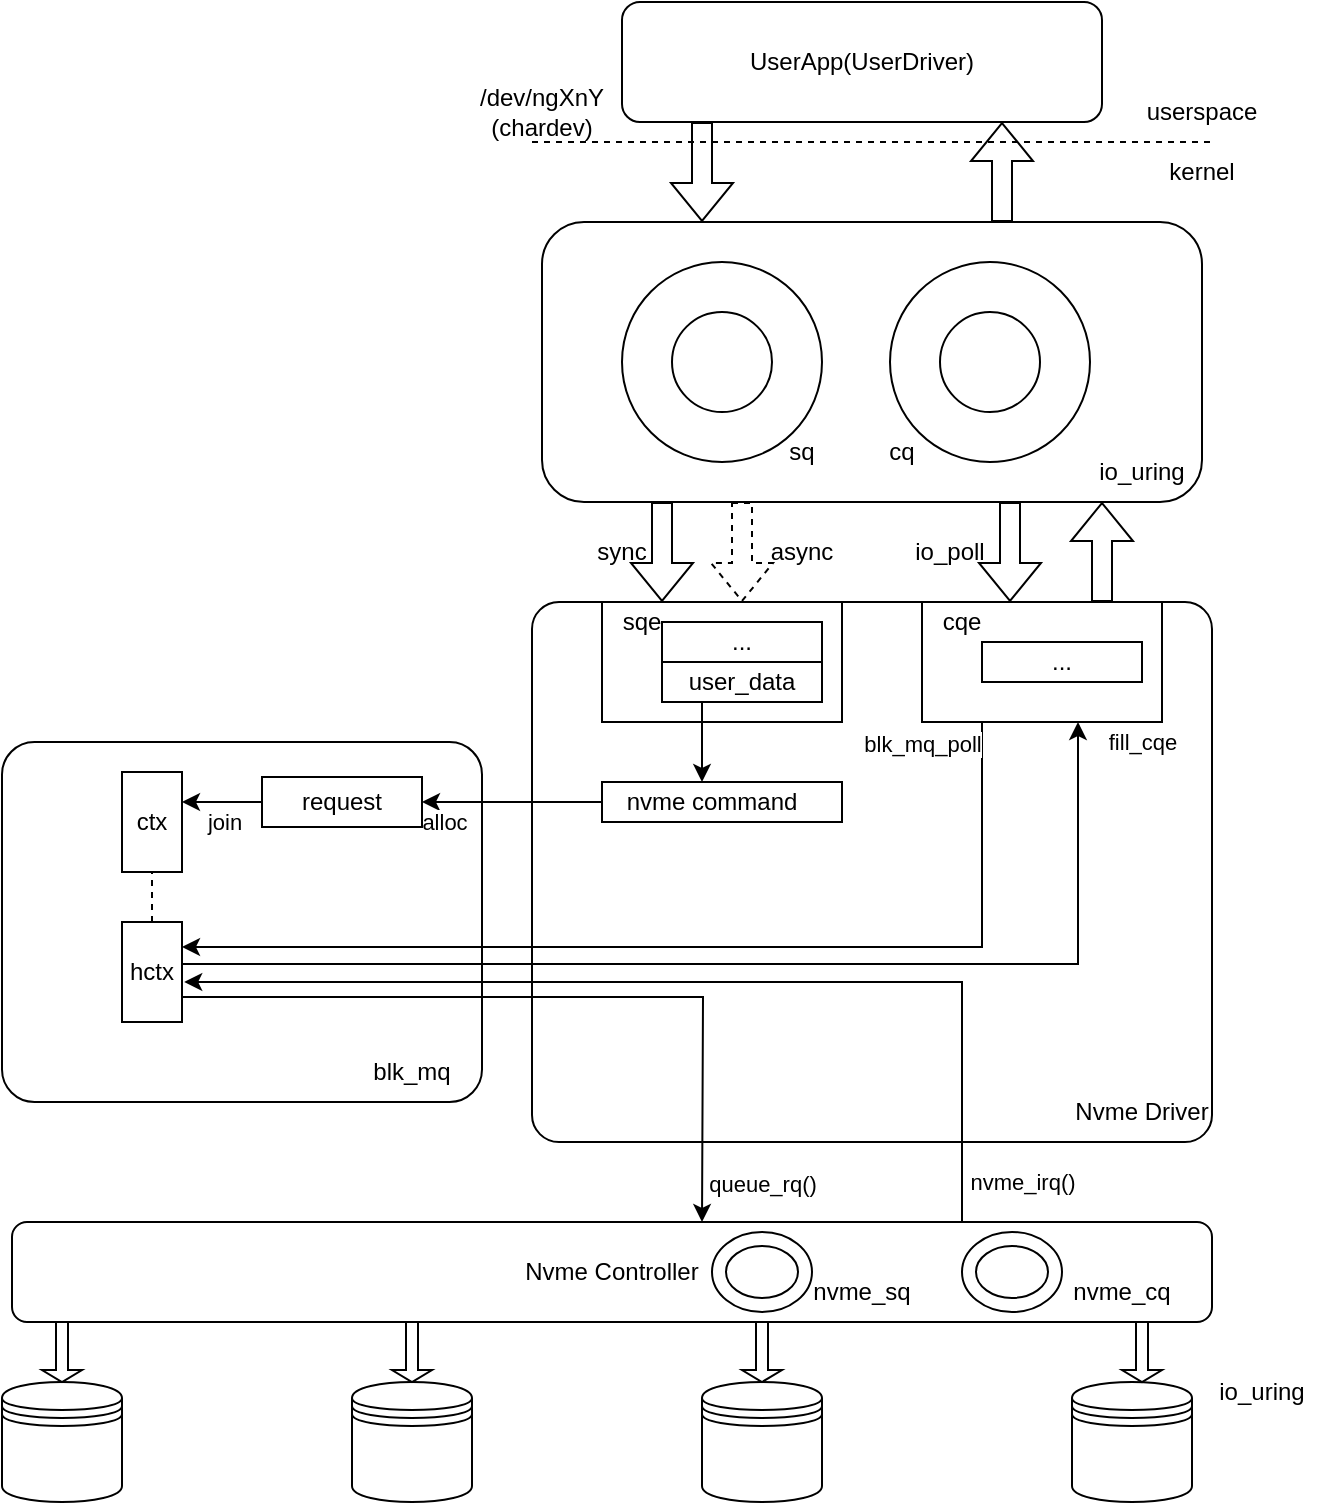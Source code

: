 <mxfile version="22.1.8" type="github" pages="2">
  <diagram name="第 1 页" id="iyDq_UkxGM9id6cZQhgn">
    <mxGraphModel dx="1060" dy="691" grid="1" gridSize="10" guides="1" tooltips="1" connect="1" arrows="1" fold="1" page="1" pageScale="1" pageWidth="827" pageHeight="1169" math="0" shadow="0">
      <root>
        <mxCell id="0" />
        <mxCell id="1" parent="0" />
        <mxCell id="6hvS7OCygKMQ1jNPc50P-6" value="" style="rounded=1;whiteSpace=wrap;html=1;" parent="1" vertex="1">
          <mxGeometry x="310" y="160" width="330" height="140" as="geometry" />
        </mxCell>
        <mxCell id="6hvS7OCygKMQ1jNPc50P-3" value="" style="endArrow=none;dashed=1;html=1;rounded=0;edgeStyle=orthogonalEdgeStyle;" parent="1" edge="1">
          <mxGeometry width="50" height="50" relative="1" as="geometry">
            <mxPoint x="305" y="120" as="sourcePoint" />
            <mxPoint x="645" y="120" as="targetPoint" />
          </mxGeometry>
        </mxCell>
        <mxCell id="6hvS7OCygKMQ1jNPc50P-4" value="" style="verticalLabelPosition=bottom;verticalAlign=top;html=1;shape=mxgraph.basic.donut;dx=25;" parent="1" vertex="1">
          <mxGeometry x="350" y="180" width="100" height="100" as="geometry" />
        </mxCell>
        <mxCell id="6hvS7OCygKMQ1jNPc50P-5" value="" style="verticalLabelPosition=bottom;verticalAlign=top;html=1;shape=mxgraph.basic.donut;dx=25;" parent="1" vertex="1">
          <mxGeometry x="484" y="180" width="100" height="100" as="geometry" />
        </mxCell>
        <mxCell id="6hvS7OCygKMQ1jNPc50P-7" value="io_uring" style="text;html=1;strokeColor=none;fillColor=none;align=center;verticalAlign=middle;whiteSpace=wrap;rounded=0;" parent="1" vertex="1">
          <mxGeometry x="580" y="270" width="60" height="30" as="geometry" />
        </mxCell>
        <mxCell id="6hvS7OCygKMQ1jNPc50P-8" value="" style="shape=flexArrow;endArrow=classic;html=1;rounded=0;edgeStyle=orthogonalEdgeStyle;" parent="1" edge="1">
          <mxGeometry width="50" height="50" relative="1" as="geometry">
            <mxPoint x="540" y="160" as="sourcePoint" />
            <mxPoint x="540" y="110" as="targetPoint" />
          </mxGeometry>
        </mxCell>
        <mxCell id="6hvS7OCygKMQ1jNPc50P-9" value="sq" style="text;html=1;strokeColor=none;fillColor=none;align=center;verticalAlign=middle;whiteSpace=wrap;rounded=0;" parent="1" vertex="1">
          <mxGeometry x="410" y="260" width="60" height="30" as="geometry" />
        </mxCell>
        <mxCell id="6hvS7OCygKMQ1jNPc50P-11" value="cq" style="text;html=1;strokeColor=none;fillColor=none;align=center;verticalAlign=middle;whiteSpace=wrap;rounded=0;" parent="1" vertex="1">
          <mxGeometry x="460" y="260" width="60" height="30" as="geometry" />
        </mxCell>
        <mxCell id="6hvS7OCygKMQ1jNPc50P-12" value="userspace" style="text;html=1;strokeColor=none;fillColor=none;align=center;verticalAlign=middle;whiteSpace=wrap;rounded=0;" parent="1" vertex="1">
          <mxGeometry x="610" y="90" width="60" height="30" as="geometry" />
        </mxCell>
        <mxCell id="6hvS7OCygKMQ1jNPc50P-13" value="kernel" style="text;html=1;strokeColor=none;fillColor=none;align=center;verticalAlign=middle;whiteSpace=wrap;rounded=0;" parent="1" vertex="1">
          <mxGeometry x="610" y="120" width="60" height="30" as="geometry" />
        </mxCell>
        <mxCell id="6hvS7OCygKMQ1jNPc50P-14" value="" style="shape=flexArrow;endArrow=classic;html=1;rounded=0;edgeStyle=orthogonalEdgeStyle;" parent="1" edge="1">
          <mxGeometry width="50" height="50" relative="1" as="geometry">
            <mxPoint x="390" y="110" as="sourcePoint" />
            <mxPoint x="390" y="160" as="targetPoint" />
          </mxGeometry>
        </mxCell>
        <mxCell id="6hvS7OCygKMQ1jNPc50P-15" value="/dev/ngXnY&lt;br&gt;(chardev)" style="text;html=1;strokeColor=none;fillColor=none;align=center;verticalAlign=middle;whiteSpace=wrap;rounded=0;" parent="1" vertex="1">
          <mxGeometry x="280" y="90" width="60" height="30" as="geometry" />
        </mxCell>
        <mxCell id="6hvS7OCygKMQ1jNPc50P-17" value="UserApp(UserDriver)" style="rounded=1;whiteSpace=wrap;html=1;" parent="1" vertex="1">
          <mxGeometry x="350" y="50" width="240" height="60" as="geometry" />
        </mxCell>
        <mxCell id="6hvS7OCygKMQ1jNPc50P-19" value="" style="shape=flexArrow;endArrow=classic;html=1;rounded=0;edgeStyle=orthogonalEdgeStyle;" parent="1" edge="1">
          <mxGeometry width="50" height="50" relative="1" as="geometry">
            <mxPoint x="370" y="300" as="sourcePoint" />
            <mxPoint x="370" y="350" as="targetPoint" />
          </mxGeometry>
        </mxCell>
        <mxCell id="6hvS7OCygKMQ1jNPc50P-20" value="" style="rounded=1;whiteSpace=wrap;html=1;arcSize=5;" parent="1" vertex="1">
          <mxGeometry x="305" y="350" width="340" height="270" as="geometry" />
        </mxCell>
        <mxCell id="6hvS7OCygKMQ1jNPc50P-21" value="Nvme Driver" style="text;html=1;strokeColor=none;fillColor=none;align=center;verticalAlign=middle;whiteSpace=wrap;rounded=0;" parent="1" vertex="1">
          <mxGeometry x="575" y="590" width="70" height="30" as="geometry" />
        </mxCell>
        <mxCell id="8pMFezmvT_dY_zQzWqSS-1" value="" style="shape=flexArrow;endArrow=classic;html=1;rounded=0;edgeStyle=orthogonalEdgeStyle;dashed=1;" edge="1" parent="1">
          <mxGeometry width="50" height="50" relative="1" as="geometry">
            <mxPoint x="410" y="300" as="sourcePoint" />
            <mxPoint x="410" y="350" as="targetPoint" />
          </mxGeometry>
        </mxCell>
        <mxCell id="8pMFezmvT_dY_zQzWqSS-2" value="sync" style="text;html=1;strokeColor=none;fillColor=none;align=center;verticalAlign=middle;whiteSpace=wrap;rounded=0;" vertex="1" parent="1">
          <mxGeometry x="320" y="310" width="60" height="30" as="geometry" />
        </mxCell>
        <mxCell id="8pMFezmvT_dY_zQzWqSS-3" value="async" style="text;html=1;strokeColor=none;fillColor=none;align=center;verticalAlign=middle;whiteSpace=wrap;rounded=0;" vertex="1" parent="1">
          <mxGeometry x="410" y="310" width="60" height="30" as="geometry" />
        </mxCell>
        <mxCell id="8pMFezmvT_dY_zQzWqSS-5" value="" style="rounded=0;whiteSpace=wrap;html=1;movable=0;resizable=0;rotatable=0;deletable=0;editable=0;locked=1;connectable=0;" vertex="1" parent="1">
          <mxGeometry x="340" y="350" width="120" height="60" as="geometry" />
        </mxCell>
        <mxCell id="8pMFezmvT_dY_zQzWqSS-6" value="sqe" style="text;html=1;strokeColor=none;fillColor=none;align=center;verticalAlign=middle;whiteSpace=wrap;rounded=0;" vertex="1" parent="1">
          <mxGeometry x="340" y="350" width="40" height="20" as="geometry" />
        </mxCell>
        <mxCell id="8pMFezmvT_dY_zQzWqSS-7" value="..." style="rounded=0;whiteSpace=wrap;html=1;" vertex="1" parent="1">
          <mxGeometry x="370" y="360" width="80" height="20" as="geometry" />
        </mxCell>
        <mxCell id="8pMFezmvT_dY_zQzWqSS-8" value="user_data" style="rounded=0;whiteSpace=wrap;html=1;" vertex="1" parent="1">
          <mxGeometry x="370" y="380" width="80" height="20" as="geometry" />
        </mxCell>
        <mxCell id="8pMFezmvT_dY_zQzWqSS-10" value="" style="endArrow=classic;html=1;rounded=0;edgeStyle=orthogonalEdgeStyle;exitX=0.25;exitY=1;exitDx=0;exitDy=0;" edge="1" parent="1" source="8pMFezmvT_dY_zQzWqSS-8">
          <mxGeometry width="50" height="50" relative="1" as="geometry">
            <mxPoint x="500" y="510" as="sourcePoint" />
            <mxPoint x="390" y="440" as="targetPoint" />
            <Array as="points" />
          </mxGeometry>
        </mxCell>
        <mxCell id="8pMFezmvT_dY_zQzWqSS-11" value="" style="rounded=0;whiteSpace=wrap;html=1;" vertex="1" parent="1">
          <mxGeometry x="340" y="440" width="120" height="20" as="geometry" />
        </mxCell>
        <mxCell id="8pMFezmvT_dY_zQzWqSS-12" value="nvme command" style="text;html=1;strokeColor=none;fillColor=none;align=center;verticalAlign=middle;whiteSpace=wrap;rounded=0;" vertex="1" parent="1">
          <mxGeometry x="350" y="440" width="90" height="20" as="geometry" />
        </mxCell>
        <mxCell id="8pMFezmvT_dY_zQzWqSS-13" value="" style="rounded=1;whiteSpace=wrap;html=1;arcSize=9;" vertex="1" parent="1">
          <mxGeometry x="40" y="420" width="240" height="180" as="geometry" />
        </mxCell>
        <mxCell id="8pMFezmvT_dY_zQzWqSS-15" value="blk_mq" style="text;html=1;strokeColor=none;fillColor=none;align=center;verticalAlign=middle;whiteSpace=wrap;rounded=0;" vertex="1" parent="1">
          <mxGeometry x="210" y="570" width="70" height="30" as="geometry" />
        </mxCell>
        <mxCell id="8pMFezmvT_dY_zQzWqSS-16" value="" style="endArrow=classic;html=1;rounded=0;edgeStyle=orthogonalEdgeStyle;exitX=0;exitY=0.5;exitDx=0;exitDy=0;entryX=1;entryY=0.5;entryDx=0;entryDy=0;" edge="1" parent="1" source="8pMFezmvT_dY_zQzWqSS-11" target="8pMFezmvT_dY_zQzWqSS-19">
          <mxGeometry width="50" height="50" relative="1" as="geometry">
            <mxPoint x="160" y="270" as="sourcePoint" />
            <mxPoint x="150" y="400" as="targetPoint" />
            <Array as="points" />
          </mxGeometry>
        </mxCell>
        <mxCell id="8pMFezmvT_dY_zQzWqSS-20" value="alloc&lt;br&gt;" style="edgeLabel;html=1;align=center;verticalAlign=middle;resizable=0;points=[];" vertex="1" connectable="0" parent="8pMFezmvT_dY_zQzWqSS-16">
          <mxGeometry x="0.037" relative="1" as="geometry">
            <mxPoint x="-33" y="10" as="offset" />
          </mxGeometry>
        </mxCell>
        <mxCell id="8pMFezmvT_dY_zQzWqSS-17" value="ctx" style="rounded=0;whiteSpace=wrap;html=1;" vertex="1" parent="1">
          <mxGeometry x="100" y="435" width="30" height="50" as="geometry" />
        </mxCell>
        <mxCell id="8pMFezmvT_dY_zQzWqSS-25" style="edgeStyle=orthogonalEdgeStyle;rounded=0;orthogonalLoop=1;jettySize=auto;html=1;exitX=1;exitY=0.75;exitDx=0;exitDy=0;" edge="1" parent="1" source="8pMFezmvT_dY_zQzWqSS-18">
          <mxGeometry relative="1" as="geometry">
            <mxPoint x="390" y="660" as="targetPoint" />
          </mxGeometry>
        </mxCell>
        <mxCell id="8pMFezmvT_dY_zQzWqSS-26" value="queue_rq()" style="edgeLabel;html=1;align=center;verticalAlign=middle;resizable=0;points=[];" vertex="1" connectable="0" parent="8pMFezmvT_dY_zQzWqSS-25">
          <mxGeometry x="0.908" y="-2" relative="1" as="geometry">
            <mxPoint x="32" y="-2" as="offset" />
          </mxGeometry>
        </mxCell>
        <mxCell id="8pMFezmvT_dY_zQzWqSS-18" value="hctx" style="rounded=0;whiteSpace=wrap;html=1;" vertex="1" parent="1">
          <mxGeometry x="100" y="510" width="30" height="50" as="geometry" />
        </mxCell>
        <mxCell id="8pMFezmvT_dY_zQzWqSS-19" value="request" style="rounded=0;whiteSpace=wrap;html=1;" vertex="1" parent="1">
          <mxGeometry x="170" y="437.5" width="80" height="25" as="geometry" />
        </mxCell>
        <mxCell id="8pMFezmvT_dY_zQzWqSS-21" value="" style="endArrow=classic;html=1;rounded=0;edgeStyle=orthogonalEdgeStyle;" edge="1" parent="1">
          <mxGeometry width="50" height="50" relative="1" as="geometry">
            <mxPoint x="170" y="450" as="sourcePoint" />
            <mxPoint x="130" y="450" as="targetPoint" />
            <Array as="points" />
          </mxGeometry>
        </mxCell>
        <mxCell id="8pMFezmvT_dY_zQzWqSS-22" value="join" style="edgeLabel;html=1;align=center;verticalAlign=middle;resizable=0;points=[];" vertex="1" connectable="0" parent="8pMFezmvT_dY_zQzWqSS-21">
          <mxGeometry x="0.037" relative="1" as="geometry">
            <mxPoint x="1" y="10" as="offset" />
          </mxGeometry>
        </mxCell>
        <mxCell id="8pMFezmvT_dY_zQzWqSS-24" value="" style="endArrow=none;dashed=1;html=1;rounded=0;edgeStyle=orthogonalEdgeStyle;exitX=0.5;exitY=0;exitDx=0;exitDy=0;entryX=0.5;entryY=1;entryDx=0;entryDy=0;" edge="1" parent="1" source="8pMFezmvT_dY_zQzWqSS-18" target="8pMFezmvT_dY_zQzWqSS-17">
          <mxGeometry width="50" height="50" relative="1" as="geometry">
            <mxPoint x="290" y="650" as="sourcePoint" />
            <mxPoint x="340" y="600" as="targetPoint" />
          </mxGeometry>
        </mxCell>
        <mxCell id="8pMFezmvT_dY_zQzWqSS-27" value="Nvme Controller" style="rounded=1;whiteSpace=wrap;html=1;movable=0;resizable=0;rotatable=0;deletable=0;editable=0;locked=1;connectable=0;" vertex="1" parent="1">
          <mxGeometry x="45" y="660" width="600" height="50" as="geometry" />
        </mxCell>
        <mxCell id="8pMFezmvT_dY_zQzWqSS-28" value="" style="shape=datastore;whiteSpace=wrap;html=1;" vertex="1" parent="1">
          <mxGeometry x="40" y="740" width="60" height="60" as="geometry" />
        </mxCell>
        <mxCell id="8pMFezmvT_dY_zQzWqSS-29" value="" style="shape=datastore;whiteSpace=wrap;html=1;" vertex="1" parent="1">
          <mxGeometry x="215" y="740" width="60" height="60" as="geometry" />
        </mxCell>
        <mxCell id="8pMFezmvT_dY_zQzWqSS-30" value="" style="shape=datastore;whiteSpace=wrap;html=1;" vertex="1" parent="1">
          <mxGeometry x="390" y="740" width="60" height="60" as="geometry" />
        </mxCell>
        <mxCell id="8pMFezmvT_dY_zQzWqSS-31" value="" style="shape=datastore;whiteSpace=wrap;html=1;" vertex="1" parent="1">
          <mxGeometry x="575" y="740" width="60" height="60" as="geometry" />
        </mxCell>
        <mxCell id="8pMFezmvT_dY_zQzWqSS-32" value="" style="shape=singleArrow;direction=south;whiteSpace=wrap;html=1;" vertex="1" parent="1">
          <mxGeometry x="60" y="710" width="20" height="30" as="geometry" />
        </mxCell>
        <mxCell id="8pMFezmvT_dY_zQzWqSS-33" value="" style="shape=singleArrow;direction=south;whiteSpace=wrap;html=1;" vertex="1" parent="1">
          <mxGeometry x="235" y="710" width="20" height="30" as="geometry" />
        </mxCell>
        <mxCell id="8pMFezmvT_dY_zQzWqSS-34" value="" style="shape=singleArrow;direction=south;whiteSpace=wrap;html=1;" vertex="1" parent="1">
          <mxGeometry x="410" y="710" width="20" height="30" as="geometry" />
        </mxCell>
        <mxCell id="8pMFezmvT_dY_zQzWqSS-35" value="" style="shape=singleArrow;direction=south;whiteSpace=wrap;html=1;" vertex="1" parent="1">
          <mxGeometry x="600" y="710" width="20" height="30" as="geometry" />
        </mxCell>
        <mxCell id="8pMFezmvT_dY_zQzWqSS-39" value="io_uring" style="text;html=1;strokeColor=none;fillColor=none;align=center;verticalAlign=middle;whiteSpace=wrap;rounded=0;" vertex="1" parent="1">
          <mxGeometry x="640" y="730" width="60" height="30" as="geometry" />
        </mxCell>
        <mxCell id="8pMFezmvT_dY_zQzWqSS-40" value="nvme_sq" style="text;html=1;strokeColor=none;fillColor=none;align=center;verticalAlign=middle;whiteSpace=wrap;rounded=0;" vertex="1" parent="1">
          <mxGeometry x="440" y="680" width="60" height="30" as="geometry" />
        </mxCell>
        <mxCell id="8pMFezmvT_dY_zQzWqSS-41" value="nvme_cq" style="text;html=1;strokeColor=none;fillColor=none;align=center;verticalAlign=middle;whiteSpace=wrap;rounded=0;" vertex="1" parent="1">
          <mxGeometry x="570" y="680" width="60" height="30" as="geometry" />
        </mxCell>
        <mxCell id="8pMFezmvT_dY_zQzWqSS-43" value="" style="verticalLabelPosition=bottom;verticalAlign=top;html=1;shape=mxgraph.basic.donut;dx=7;movable=1;resizable=1;rotatable=1;deletable=1;editable=1;locked=0;connectable=1;" vertex="1" parent="1">
          <mxGeometry x="395" y="665" width="50" height="40" as="geometry" />
        </mxCell>
        <mxCell id="8pMFezmvT_dY_zQzWqSS-44" value="" style="verticalLabelPosition=bottom;verticalAlign=top;html=1;shape=mxgraph.basic.donut;dx=7;movable=1;resizable=1;rotatable=1;deletable=1;editable=1;locked=0;connectable=1;" vertex="1" parent="1">
          <mxGeometry x="520" y="665" width="50" height="40" as="geometry" />
        </mxCell>
        <mxCell id="8pMFezmvT_dY_zQzWqSS-45" style="edgeStyle=orthogonalEdgeStyle;rounded=0;orthogonalLoop=1;jettySize=auto;html=1;entryX=1.037;entryY=0.609;entryDx=0;entryDy=0;entryPerimeter=0;" edge="1" parent="1" target="8pMFezmvT_dY_zQzWqSS-18">
          <mxGeometry relative="1" as="geometry">
            <mxPoint x="130" y="542" as="targetPoint" />
            <mxPoint x="520" y="660" as="sourcePoint" />
            <Array as="points">
              <mxPoint x="520" y="540" />
              <mxPoint x="131" y="540" />
            </Array>
          </mxGeometry>
        </mxCell>
        <mxCell id="8pMFezmvT_dY_zQzWqSS-46" value="nvme_irq()" style="edgeLabel;html=1;align=center;verticalAlign=middle;resizable=0;points=[];" vertex="1" connectable="0" parent="8pMFezmvT_dY_zQzWqSS-45">
          <mxGeometry x="0.908" y="-2" relative="1" as="geometry">
            <mxPoint x="396" y="102" as="offset" />
          </mxGeometry>
        </mxCell>
        <mxCell id="8pMFezmvT_dY_zQzWqSS-48" value="" style="shape=flexArrow;endArrow=classic;html=1;rounded=0;edgeStyle=orthogonalEdgeStyle;" edge="1" parent="1">
          <mxGeometry width="50" height="50" relative="1" as="geometry">
            <mxPoint x="544" y="300" as="sourcePoint" />
            <mxPoint x="544" y="350" as="targetPoint" />
          </mxGeometry>
        </mxCell>
        <mxCell id="8pMFezmvT_dY_zQzWqSS-51" value="io_poll" style="text;html=1;strokeColor=none;fillColor=none;align=center;verticalAlign=middle;whiteSpace=wrap;rounded=0;" vertex="1" parent="1">
          <mxGeometry x="484" y="310" width="60" height="30" as="geometry" />
        </mxCell>
        <mxCell id="8pMFezmvT_dY_zQzWqSS-52" value="" style="rounded=0;whiteSpace=wrap;html=1;" vertex="1" parent="1">
          <mxGeometry x="500" y="350" width="120" height="60" as="geometry" />
        </mxCell>
        <mxCell id="8pMFezmvT_dY_zQzWqSS-53" value="cqe" style="text;html=1;strokeColor=none;fillColor=none;align=center;verticalAlign=middle;whiteSpace=wrap;rounded=0;" vertex="1" parent="1">
          <mxGeometry x="500" y="350" width="40" height="20" as="geometry" />
        </mxCell>
        <mxCell id="8pMFezmvT_dY_zQzWqSS-54" value="" style="shape=flexArrow;endArrow=classic;html=1;rounded=0;edgeStyle=orthogonalEdgeStyle;" edge="1" parent="1">
          <mxGeometry width="50" height="50" relative="1" as="geometry">
            <mxPoint x="590" y="350" as="sourcePoint" />
            <mxPoint x="590" y="300" as="targetPoint" />
          </mxGeometry>
        </mxCell>
        <mxCell id="8pMFezmvT_dY_zQzWqSS-55" value="" style="endArrow=classic;html=1;rounded=0;edgeStyle=orthogonalEdgeStyle;exitX=0.25;exitY=1;exitDx=0;exitDy=0;entryX=1;entryY=0.25;entryDx=0;entryDy=0;" edge="1" parent="1" source="8pMFezmvT_dY_zQzWqSS-52" target="8pMFezmvT_dY_zQzWqSS-18">
          <mxGeometry width="50" height="50" relative="1" as="geometry">
            <mxPoint x="508.74" y="484.51" as="sourcePoint" />
            <mxPoint x="660.851" y="460" as="targetPoint" />
          </mxGeometry>
        </mxCell>
        <mxCell id="8pMFezmvT_dY_zQzWqSS-56" value="blk_mq_poll" style="edgeLabel;html=1;align=center;verticalAlign=middle;resizable=0;points=[];" vertex="1" connectable="0" parent="8pMFezmvT_dY_zQzWqSS-55">
          <mxGeometry x="-0.9" y="3" relative="1" as="geometry">
            <mxPoint x="-33" y="-15" as="offset" />
          </mxGeometry>
        </mxCell>
        <mxCell id="8pMFezmvT_dY_zQzWqSS-57" value="" style="endArrow=classic;html=1;rounded=0;edgeStyle=orthogonalEdgeStyle;" edge="1" parent="1">
          <mxGeometry width="50" height="50" relative="1" as="geometry">
            <mxPoint x="130" y="530" as="sourcePoint" />
            <mxPoint x="578" y="410" as="targetPoint" />
            <Array as="points">
              <mxPoint x="130" y="531" />
              <mxPoint x="578" y="531" />
            </Array>
          </mxGeometry>
        </mxCell>
        <mxCell id="8pMFezmvT_dY_zQzWqSS-58" value="fill_cqe" style="edgeLabel;html=1;align=center;verticalAlign=middle;resizable=0;points=[];" vertex="1" connectable="0" parent="8pMFezmvT_dY_zQzWqSS-57">
          <mxGeometry x="-0.9" y="3" relative="1" as="geometry">
            <mxPoint x="452" y="-108" as="offset" />
          </mxGeometry>
        </mxCell>
        <mxCell id="8pMFezmvT_dY_zQzWqSS-59" value="..." style="rounded=0;whiteSpace=wrap;html=1;" vertex="1" parent="1">
          <mxGeometry x="530" y="370" width="80" height="20" as="geometry" />
        </mxCell>
      </root>
    </mxGraphModel>
  </diagram>
  <diagram id="s5LW_FPPLR0F7l7ZSowT" name="第 2 页">
    <mxGraphModel dx="954" dy="622" grid="1" gridSize="10" guides="1" tooltips="1" connect="1" arrows="1" fold="1" page="1" pageScale="1" pageWidth="827" pageHeight="1169" math="0" shadow="0">
      <root>
        <mxCell id="0" />
        <mxCell id="1" parent="0" />
        <mxCell id="juonyj_XO2zO8RrftihH-1" value="" style="rounded=1;whiteSpace=wrap;html=1;" vertex="1" parent="1">
          <mxGeometry x="310" y="160" width="330" height="140" as="geometry" />
        </mxCell>
        <mxCell id="juonyj_XO2zO8RrftihH-2" value="" style="endArrow=none;dashed=1;html=1;rounded=0;edgeStyle=orthogonalEdgeStyle;" edge="1" parent="1">
          <mxGeometry width="50" height="50" relative="1" as="geometry">
            <mxPoint x="305" y="120" as="sourcePoint" />
            <mxPoint x="645" y="120" as="targetPoint" />
          </mxGeometry>
        </mxCell>
        <mxCell id="juonyj_XO2zO8RrftihH-3" value="" style="verticalLabelPosition=bottom;verticalAlign=top;html=1;shape=mxgraph.basic.donut;dx=25;" vertex="1" parent="1">
          <mxGeometry x="350" y="180" width="100" height="100" as="geometry" />
        </mxCell>
        <mxCell id="juonyj_XO2zO8RrftihH-4" value="" style="verticalLabelPosition=bottom;verticalAlign=top;html=1;shape=mxgraph.basic.donut;dx=25;" vertex="1" parent="1">
          <mxGeometry x="484" y="180" width="100" height="100" as="geometry" />
        </mxCell>
        <mxCell id="juonyj_XO2zO8RrftihH-5" value="io_uring" style="text;html=1;strokeColor=none;fillColor=none;align=center;verticalAlign=middle;whiteSpace=wrap;rounded=0;" vertex="1" parent="1">
          <mxGeometry x="580" y="270" width="60" height="30" as="geometry" />
        </mxCell>
        <mxCell id="juonyj_XO2zO8RrftihH-6" value="" style="shape=flexArrow;endArrow=classic;html=1;rounded=0;edgeStyle=orthogonalEdgeStyle;" edge="1" parent="1">
          <mxGeometry width="50" height="50" relative="1" as="geometry">
            <mxPoint x="540" y="160" as="sourcePoint" />
            <mxPoint x="540" y="110" as="targetPoint" />
          </mxGeometry>
        </mxCell>
        <mxCell id="juonyj_XO2zO8RrftihH-7" value="sq" style="text;html=1;strokeColor=none;fillColor=none;align=center;verticalAlign=middle;whiteSpace=wrap;rounded=0;" vertex="1" parent="1">
          <mxGeometry x="410" y="260" width="60" height="30" as="geometry" />
        </mxCell>
        <mxCell id="juonyj_XO2zO8RrftihH-8" value="cq" style="text;html=1;strokeColor=none;fillColor=none;align=center;verticalAlign=middle;whiteSpace=wrap;rounded=0;" vertex="1" parent="1">
          <mxGeometry x="460" y="260" width="60" height="30" as="geometry" />
        </mxCell>
        <mxCell id="juonyj_XO2zO8RrftihH-9" value="userspace" style="text;html=1;strokeColor=none;fillColor=none;align=center;verticalAlign=middle;whiteSpace=wrap;rounded=0;" vertex="1" parent="1">
          <mxGeometry x="610" y="90" width="60" height="30" as="geometry" />
        </mxCell>
        <mxCell id="juonyj_XO2zO8RrftihH-10" value="kernel" style="text;html=1;strokeColor=none;fillColor=none;align=center;verticalAlign=middle;whiteSpace=wrap;rounded=0;" vertex="1" parent="1">
          <mxGeometry x="610" y="120" width="60" height="30" as="geometry" />
        </mxCell>
        <mxCell id="juonyj_XO2zO8RrftihH-11" value="" style="shape=flexArrow;endArrow=classic;html=1;rounded=0;edgeStyle=orthogonalEdgeStyle;" edge="1" parent="1">
          <mxGeometry width="50" height="50" relative="1" as="geometry">
            <mxPoint x="390" y="110" as="sourcePoint" />
            <mxPoint x="390" y="160" as="targetPoint" />
          </mxGeometry>
        </mxCell>
        <mxCell id="juonyj_XO2zO8RrftihH-12" value="/dev/nvmeXnYqZ&lt;br&gt;(chardev)" style="text;html=1;strokeColor=none;fillColor=none;align=center;verticalAlign=middle;whiteSpace=wrap;rounded=0;" vertex="1" parent="1">
          <mxGeometry x="270" y="90" width="60" height="30" as="geometry" />
        </mxCell>
        <mxCell id="juonyj_XO2zO8RrftihH-13" value="UserApp(UserDriver)" style="rounded=1;whiteSpace=wrap;html=1;" vertex="1" parent="1">
          <mxGeometry x="350" y="50" width="240" height="60" as="geometry" />
        </mxCell>
        <mxCell id="juonyj_XO2zO8RrftihH-14" value="" style="shape=flexArrow;endArrow=classic;html=1;rounded=0;edgeStyle=orthogonalEdgeStyle;" edge="1" parent="1">
          <mxGeometry width="50" height="50" relative="1" as="geometry">
            <mxPoint x="370" y="300" as="sourcePoint" />
            <mxPoint x="370" y="350" as="targetPoint" />
          </mxGeometry>
        </mxCell>
        <mxCell id="juonyj_XO2zO8RrftihH-15" value="" style="rounded=1;whiteSpace=wrap;html=1;arcSize=5;" vertex="1" parent="1">
          <mxGeometry x="40" y="350" width="605" height="270" as="geometry" />
        </mxCell>
        <mxCell id="juonyj_XO2zO8RrftihH-16" value="Nvme Driver" style="text;html=1;strokeColor=none;fillColor=none;align=center;verticalAlign=middle;whiteSpace=wrap;rounded=0;" vertex="1" parent="1">
          <mxGeometry x="575" y="590" width="70" height="30" as="geometry" />
        </mxCell>
        <mxCell id="juonyj_XO2zO8RrftihH-17" value="" style="shape=flexArrow;endArrow=classic;html=1;rounded=0;edgeStyle=orthogonalEdgeStyle;dashed=1;" edge="1" parent="1">
          <mxGeometry width="50" height="50" relative="1" as="geometry">
            <mxPoint x="410" y="300" as="sourcePoint" />
            <mxPoint x="410" y="350" as="targetPoint" />
          </mxGeometry>
        </mxCell>
        <mxCell id="juonyj_XO2zO8RrftihH-18" value="sync" style="text;html=1;strokeColor=none;fillColor=none;align=center;verticalAlign=middle;whiteSpace=wrap;rounded=0;" vertex="1" parent="1">
          <mxGeometry x="320" y="310" width="60" height="30" as="geometry" />
        </mxCell>
        <mxCell id="juonyj_XO2zO8RrftihH-19" value="async" style="text;html=1;strokeColor=none;fillColor=none;align=center;verticalAlign=middle;whiteSpace=wrap;rounded=0;" vertex="1" parent="1">
          <mxGeometry x="410" y="310" width="60" height="30" as="geometry" />
        </mxCell>
        <mxCell id="juonyj_XO2zO8RrftihH-20" value="" style="rounded=0;whiteSpace=wrap;html=1;movable=0;resizable=0;rotatable=0;deletable=0;editable=0;locked=1;connectable=0;" vertex="1" parent="1">
          <mxGeometry x="340" y="350" width="120" height="60" as="geometry" />
        </mxCell>
        <mxCell id="juonyj_XO2zO8RrftihH-21" value="sqe" style="text;html=1;strokeColor=none;fillColor=none;align=center;verticalAlign=middle;whiteSpace=wrap;rounded=0;" vertex="1" parent="1">
          <mxGeometry x="340" y="350" width="40" height="20" as="geometry" />
        </mxCell>
        <mxCell id="juonyj_XO2zO8RrftihH-22" value="..." style="rounded=0;whiteSpace=wrap;html=1;" vertex="1" parent="1">
          <mxGeometry x="370" y="360" width="80" height="20" as="geometry" />
        </mxCell>
        <mxCell id="juonyj_XO2zO8RrftihH-23" value="user_data" style="rounded=0;whiteSpace=wrap;html=1;" vertex="1" parent="1">
          <mxGeometry x="370" y="380" width="80" height="20" as="geometry" />
        </mxCell>
        <mxCell id="juonyj_XO2zO8RrftihH-39" value="Nvme Controller" style="rounded=1;whiteSpace=wrap;html=1;movable=1;resizable=1;rotatable=1;deletable=1;editable=1;locked=0;connectable=1;" vertex="1" parent="1">
          <mxGeometry x="45" y="650" width="600" height="60" as="geometry" />
        </mxCell>
        <mxCell id="juonyj_XO2zO8RrftihH-40" value="" style="shape=datastore;whiteSpace=wrap;html=1;" vertex="1" parent="1">
          <mxGeometry x="40" y="740" width="60" height="60" as="geometry" />
        </mxCell>
        <mxCell id="juonyj_XO2zO8RrftihH-41" value="" style="shape=datastore;whiteSpace=wrap;html=1;" vertex="1" parent="1">
          <mxGeometry x="215" y="740" width="60" height="60" as="geometry" />
        </mxCell>
        <mxCell id="juonyj_XO2zO8RrftihH-42" value="" style="shape=datastore;whiteSpace=wrap;html=1;" vertex="1" parent="1">
          <mxGeometry x="390" y="740" width="60" height="60" as="geometry" />
        </mxCell>
        <mxCell id="juonyj_XO2zO8RrftihH-43" value="" style="shape=datastore;whiteSpace=wrap;html=1;" vertex="1" parent="1">
          <mxGeometry x="575" y="740" width="60" height="60" as="geometry" />
        </mxCell>
        <mxCell id="juonyj_XO2zO8RrftihH-44" value="" style="shape=singleArrow;direction=south;whiteSpace=wrap;html=1;" vertex="1" parent="1">
          <mxGeometry x="60" y="710" width="20" height="30" as="geometry" />
        </mxCell>
        <mxCell id="juonyj_XO2zO8RrftihH-45" value="" style="shape=singleArrow;direction=south;whiteSpace=wrap;html=1;" vertex="1" parent="1">
          <mxGeometry x="235" y="710" width="20" height="30" as="geometry" />
        </mxCell>
        <mxCell id="juonyj_XO2zO8RrftihH-46" value="" style="shape=singleArrow;direction=south;whiteSpace=wrap;html=1;" vertex="1" parent="1">
          <mxGeometry x="410" y="710" width="20" height="30" as="geometry" />
        </mxCell>
        <mxCell id="juonyj_XO2zO8RrftihH-47" value="" style="shape=singleArrow;direction=south;whiteSpace=wrap;html=1;" vertex="1" parent="1">
          <mxGeometry x="600" y="710" width="20" height="30" as="geometry" />
        </mxCell>
        <mxCell id="juonyj_XO2zO8RrftihH-48" value="io_uring" style="text;html=1;strokeColor=none;fillColor=none;align=center;verticalAlign=middle;whiteSpace=wrap;rounded=0;" vertex="1" parent="1">
          <mxGeometry x="640" y="730" width="60" height="30" as="geometry" />
        </mxCell>
        <mxCell id="juonyj_XO2zO8RrftihH-49" value="nvme_sq" style="text;html=1;strokeColor=none;fillColor=none;align=center;verticalAlign=middle;whiteSpace=wrap;rounded=0;" vertex="1" parent="1">
          <mxGeometry x="440" y="680" width="60" height="30" as="geometry" />
        </mxCell>
        <mxCell id="juonyj_XO2zO8RrftihH-50" value="nvme_cq" style="text;html=1;strokeColor=none;fillColor=none;align=center;verticalAlign=middle;whiteSpace=wrap;rounded=0;" vertex="1" parent="1">
          <mxGeometry x="570" y="680" width="60" height="30" as="geometry" />
        </mxCell>
        <mxCell id="juonyj_XO2zO8RrftihH-51" value="" style="verticalLabelPosition=bottom;verticalAlign=top;html=1;shape=mxgraph.basic.donut;dx=7;movable=1;resizable=1;rotatable=1;deletable=1;editable=1;locked=0;connectable=1;" vertex="1" parent="1">
          <mxGeometry x="395" y="665" width="50" height="40" as="geometry" />
        </mxCell>
        <mxCell id="juonyj_XO2zO8RrftihH-52" value="" style="verticalLabelPosition=bottom;verticalAlign=top;html=1;shape=mxgraph.basic.donut;dx=7;movable=1;resizable=1;rotatable=1;deletable=1;editable=1;locked=0;connectable=1;" vertex="1" parent="1">
          <mxGeometry x="520" y="665" width="50" height="40" as="geometry" />
        </mxCell>
        <mxCell id="juonyj_XO2zO8RrftihH-55" value="" style="shape=flexArrow;endArrow=classic;html=1;rounded=0;edgeStyle=orthogonalEdgeStyle;" edge="1" parent="1">
          <mxGeometry width="50" height="50" relative="1" as="geometry">
            <mxPoint x="544" y="300" as="sourcePoint" />
            <mxPoint x="544" y="350" as="targetPoint" />
          </mxGeometry>
        </mxCell>
        <mxCell id="juonyj_XO2zO8RrftihH-56" value="io_poll" style="text;html=1;strokeColor=none;fillColor=none;align=center;verticalAlign=middle;whiteSpace=wrap;rounded=0;" vertex="1" parent="1">
          <mxGeometry x="484" y="310" width="60" height="30" as="geometry" />
        </mxCell>
        <mxCell id="juonyj_XO2zO8RrftihH-57" value="" style="rounded=0;whiteSpace=wrap;html=1;" vertex="1" parent="1">
          <mxGeometry x="500" y="350" width="120" height="60" as="geometry" />
        </mxCell>
        <mxCell id="juonyj_XO2zO8RrftihH-58" value="cqe" style="text;html=1;strokeColor=none;fillColor=none;align=center;verticalAlign=middle;whiteSpace=wrap;rounded=0;" vertex="1" parent="1">
          <mxGeometry x="500" y="350" width="40" height="20" as="geometry" />
        </mxCell>
        <mxCell id="juonyj_XO2zO8RrftihH-59" value="" style="shape=flexArrow;endArrow=classic;html=1;rounded=0;edgeStyle=orthogonalEdgeStyle;" edge="1" parent="1">
          <mxGeometry width="50" height="50" relative="1" as="geometry">
            <mxPoint x="590" y="350" as="sourcePoint" />
            <mxPoint x="590" y="300" as="targetPoint" />
          </mxGeometry>
        </mxCell>
        <mxCell id="juonyj_XO2zO8RrftihH-64" value="..." style="rounded=0;whiteSpace=wrap;html=1;" vertex="1" parent="1">
          <mxGeometry x="530" y="370" width="80" height="20" as="geometry" />
        </mxCell>
        <mxCell id="juonyj_XO2zO8RrftihH-65" value="" style="endArrow=none;dashed=1;html=1;entryX=0.138;entryY=1.067;entryDx=0;entryDy=0;entryPerimeter=0;strokeColor=default;rounded=0;exitX=0;exitY=0.25;exitDx=0;exitDy=0;" edge="1" parent="1" source="juonyj_XO2zO8RrftihH-70" target="juonyj_XO2zO8RrftihH-67">
          <mxGeometry width="50" height="50" relative="1" as="geometry">
            <mxPoint x="370" y="670" as="sourcePoint" />
            <mxPoint x="440" y="520" as="targetPoint" />
            <Array as="points">
              <mxPoint x="121" y="670" />
            </Array>
          </mxGeometry>
        </mxCell>
        <mxCell id="juonyj_XO2zO8RrftihH-66" value="" style="rounded=0;whiteSpace=wrap;html=1;" vertex="1" parent="1">
          <mxGeometry x="60" y="360" width="130" height="130" as="geometry" />
        </mxCell>
        <mxCell id="juonyj_XO2zO8RrftihH-70" value="" style="rounded=1;whiteSpace=wrap;html=1;fillColor=none;dashed=1;" vertex="1" parent="1">
          <mxGeometry x="390" y="655" width="240" height="55" as="geometry" />
        </mxCell>
        <mxCell id="juonyj_XO2zO8RrftihH-67" value="Nvme Queue" style="text;html=1;strokeColor=none;fillColor=none;align=center;verticalAlign=middle;whiteSpace=wrap;rounded=0;" vertex="1" parent="1">
          <mxGeometry x="110" y="460" width="80" height="30" as="geometry" />
        </mxCell>
        <mxCell id="juonyj_XO2zO8RrftihH-68" value="..." style="rounded=0;whiteSpace=wrap;html=1;" vertex="1" parent="1">
          <mxGeometry x="70" y="360" width="80" height="20" as="geometry" />
        </mxCell>
        <mxCell id="juonyj_XO2zO8RrftihH-69" value="request[]" style="rounded=0;whiteSpace=wrap;html=1;" vertex="1" parent="1">
          <mxGeometry x="70" y="400" width="80" height="20" as="geometry" />
        </mxCell>
        <mxCell id="juonyj_XO2zO8RrftihH-72" value="cmd_id_stack" style="rounded=0;whiteSpace=wrap;html=1;" vertex="1" parent="1">
          <mxGeometry x="70" y="420" width="80" height="20" as="geometry" />
        </mxCell>
        <mxCell id="juonyj_XO2zO8RrftihH-73" value="char_dev" style="rounded=0;whiteSpace=wrap;html=1;" vertex="1" parent="1">
          <mxGeometry x="70" y="380" width="80" height="20" as="geometry" />
        </mxCell>
        <mxCell id="juonyj_XO2zO8RrftihH-74" value="..." style="rounded=0;whiteSpace=wrap;html=1;" vertex="1" parent="1">
          <mxGeometry x="70" y="440" width="80" height="20" as="geometry" />
        </mxCell>
        <mxCell id="juonyj_XO2zO8RrftihH-75" style="edgeStyle=orthogonalEdgeStyle;rounded=0;orthogonalLoop=1;jettySize=auto;html=1;exitX=0;exitY=0;exitDx=0;exitDy=0;entryX=0;entryY=0.25;entryDx=0;entryDy=0;" edge="1" parent="1" source="juonyj_XO2zO8RrftihH-12" target="juonyj_XO2zO8RrftihH-12">
          <mxGeometry relative="1" as="geometry" />
        </mxCell>
      </root>
    </mxGraphModel>
  </diagram>
</mxfile>
